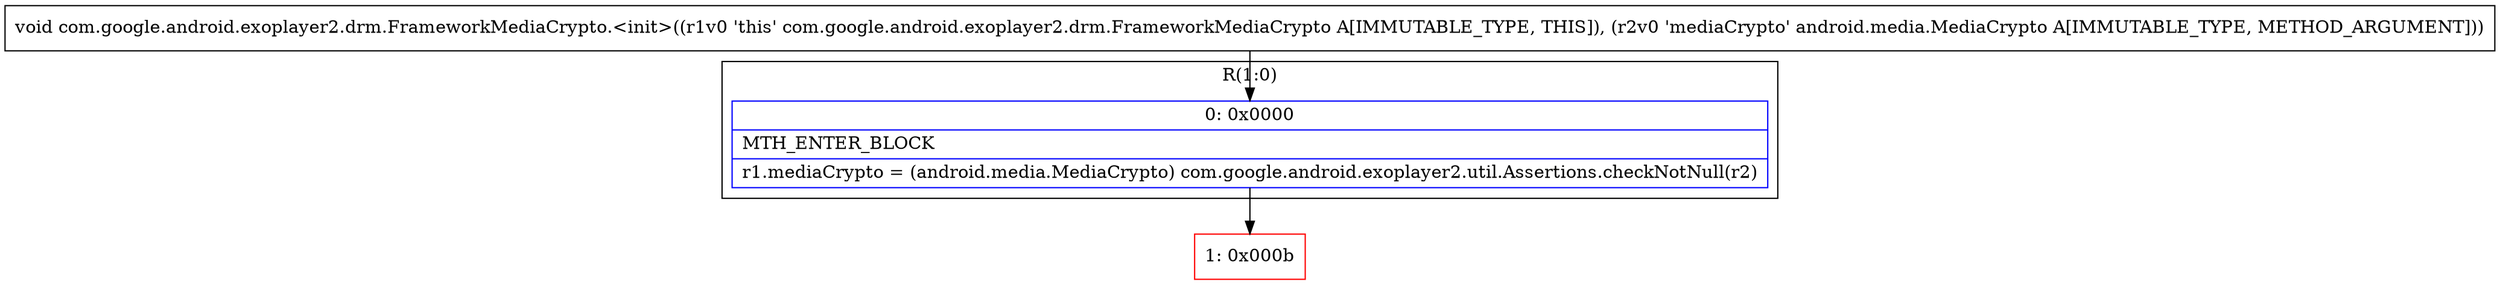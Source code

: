 digraph "CFG forcom.google.android.exoplayer2.drm.FrameworkMediaCrypto.\<init\>(Landroid\/media\/MediaCrypto;)V" {
subgraph cluster_Region_667421495 {
label = "R(1:0)";
node [shape=record,color=blue];
Node_0 [shape=record,label="{0\:\ 0x0000|MTH_ENTER_BLOCK\l|r1.mediaCrypto = (android.media.MediaCrypto) com.google.android.exoplayer2.util.Assertions.checkNotNull(r2)\l}"];
}
Node_1 [shape=record,color=red,label="{1\:\ 0x000b}"];
MethodNode[shape=record,label="{void com.google.android.exoplayer2.drm.FrameworkMediaCrypto.\<init\>((r1v0 'this' com.google.android.exoplayer2.drm.FrameworkMediaCrypto A[IMMUTABLE_TYPE, THIS]), (r2v0 'mediaCrypto' android.media.MediaCrypto A[IMMUTABLE_TYPE, METHOD_ARGUMENT])) }"];
MethodNode -> Node_0;
Node_0 -> Node_1;
}


